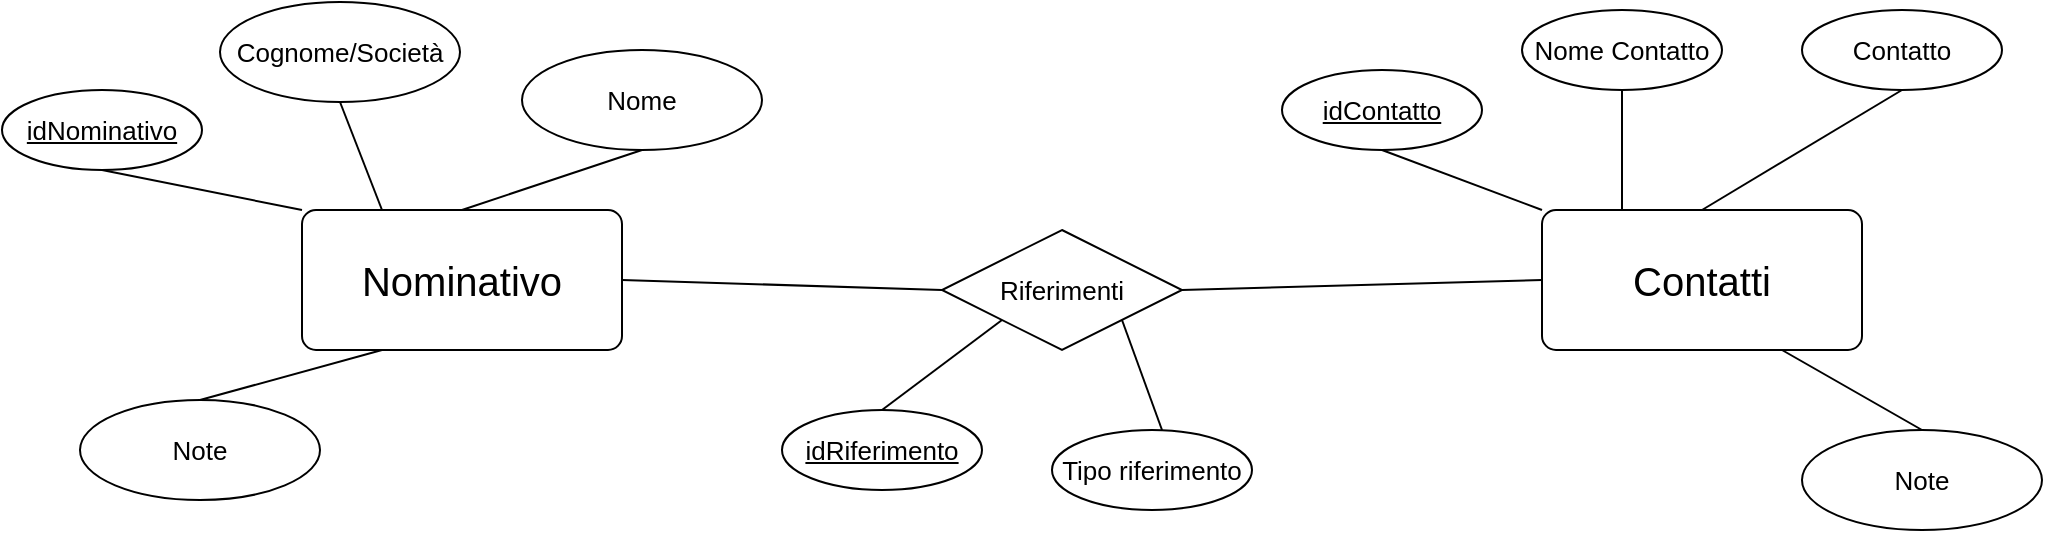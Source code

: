 <mxfile version="13.7.7" type="github">
  <diagram id="R2lEEEUBdFMjLlhIrx00" name="Page-1">
    <mxGraphModel dx="1577" dy="965" grid="1" gridSize="10" guides="1" tooltips="1" connect="1" arrows="1" fold="1" page="1" pageScale="1" pageWidth="1169" pageHeight="827" math="0" shadow="0" extFonts="Permanent Marker^https://fonts.googleapis.com/css?family=Permanent+Marker">
      <root>
        <mxCell id="0" />
        <mxCell id="1" parent="0" />
        <mxCell id="UYrq1aZwp3QHKqOVtOla-1" value="Nominativo" style="rounded=1;arcSize=10;whiteSpace=wrap;html=1;align=center;fontSize=20;" vertex="1" parent="1">
          <mxGeometry x="241" y="324" width="160" height="70" as="geometry" />
        </mxCell>
        <mxCell id="UYrq1aZwp3QHKqOVtOla-2" value="idNominativo" style="ellipse;whiteSpace=wrap;html=1;align=center;fontStyle=4;fontSize=13;" vertex="1" parent="1">
          <mxGeometry x="91" y="264" width="100" height="40" as="geometry" />
        </mxCell>
        <mxCell id="UYrq1aZwp3QHKqOVtOla-4" value="" style="endArrow=none;html=1;rounded=0;fontSize=13;exitX=0.5;exitY=1;exitDx=0;exitDy=0;entryX=0;entryY=0;entryDx=0;entryDy=0;" edge="1" parent="1" source="UYrq1aZwp3QHKqOVtOla-2" target="UYrq1aZwp3QHKqOVtOla-1">
          <mxGeometry relative="1" as="geometry">
            <mxPoint x="411" y="374" as="sourcePoint" />
            <mxPoint x="571" y="374" as="targetPoint" />
          </mxGeometry>
        </mxCell>
        <mxCell id="UYrq1aZwp3QHKqOVtOla-6" value="Cognome/Società" style="ellipse;whiteSpace=wrap;html=1;align=center;fontSize=13;" vertex="1" parent="1">
          <mxGeometry x="200" y="220" width="120" height="50" as="geometry" />
        </mxCell>
        <mxCell id="UYrq1aZwp3QHKqOVtOla-7" value="Nome" style="ellipse;whiteSpace=wrap;html=1;align=center;fontSize=13;" vertex="1" parent="1">
          <mxGeometry x="351" y="244" width="120" height="50" as="geometry" />
        </mxCell>
        <mxCell id="UYrq1aZwp3QHKqOVtOla-8" value="" style="endArrow=none;html=1;rounded=0;fontSize=13;exitX=0.5;exitY=1;exitDx=0;exitDy=0;entryX=0.25;entryY=0;entryDx=0;entryDy=0;" edge="1" parent="1" source="UYrq1aZwp3QHKqOVtOla-6" target="UYrq1aZwp3QHKqOVtOla-1">
          <mxGeometry relative="1" as="geometry">
            <mxPoint x="411" y="374" as="sourcePoint" />
            <mxPoint x="571" y="374" as="targetPoint" />
          </mxGeometry>
        </mxCell>
        <mxCell id="UYrq1aZwp3QHKqOVtOla-9" value="" style="endArrow=none;html=1;rounded=0;fontSize=13;exitX=0.5;exitY=1;exitDx=0;exitDy=0;entryX=0.5;entryY=0;entryDx=0;entryDy=0;" edge="1" parent="1" source="UYrq1aZwp3QHKqOVtOla-7" target="UYrq1aZwp3QHKqOVtOla-1">
          <mxGeometry relative="1" as="geometry">
            <mxPoint x="411" y="374" as="sourcePoint" />
            <mxPoint x="571" y="374" as="targetPoint" />
          </mxGeometry>
        </mxCell>
        <mxCell id="UYrq1aZwp3QHKqOVtOla-11" value="Contatti" style="rounded=1;arcSize=10;whiteSpace=wrap;html=1;align=center;fontSize=20;" vertex="1" parent="1">
          <mxGeometry x="861" y="324" width="160" height="70" as="geometry" />
        </mxCell>
        <mxCell id="UYrq1aZwp3QHKqOVtOla-12" value="Riferimenti" style="shape=rhombus;perimeter=rhombusPerimeter;whiteSpace=wrap;html=1;align=center;fontSize=13;" vertex="1" parent="1">
          <mxGeometry x="561" y="334" width="120" height="60" as="geometry" />
        </mxCell>
        <mxCell id="UYrq1aZwp3QHKqOVtOla-15" value="idContatto" style="ellipse;whiteSpace=wrap;html=1;align=center;fontStyle=4;fontSize=13;" vertex="1" parent="1">
          <mxGeometry x="731" y="254" width="100" height="40" as="geometry" />
        </mxCell>
        <mxCell id="UYrq1aZwp3QHKqOVtOla-16" value="Tipo riferimento" style="ellipse;whiteSpace=wrap;html=1;align=center;fontSize=13;" vertex="1" parent="1">
          <mxGeometry x="616" y="434" width="100" height="40" as="geometry" />
        </mxCell>
        <mxCell id="UYrq1aZwp3QHKqOVtOla-17" value="" style="endArrow=none;html=1;rounded=0;fontSize=13;exitX=1;exitY=1;exitDx=0;exitDy=0;" edge="1" parent="1" source="UYrq1aZwp3QHKqOVtOla-12">
          <mxGeometry relative="1" as="geometry">
            <mxPoint x="441" y="454" as="sourcePoint" />
            <mxPoint x="671" y="434" as="targetPoint" />
          </mxGeometry>
        </mxCell>
        <mxCell id="UYrq1aZwp3QHKqOVtOla-18" value="" style="endArrow=none;html=1;rounded=0;fontSize=13;exitX=0.5;exitY=1;exitDx=0;exitDy=0;entryX=0;entryY=0;entryDx=0;entryDy=0;" edge="1" parent="1" source="UYrq1aZwp3QHKqOVtOla-15" target="UYrq1aZwp3QHKqOVtOla-11">
          <mxGeometry relative="1" as="geometry">
            <mxPoint x="441" y="454" as="sourcePoint" />
            <mxPoint x="601" y="454" as="targetPoint" />
          </mxGeometry>
        </mxCell>
        <mxCell id="UYrq1aZwp3QHKqOVtOla-19" value="Nome Contatto" style="ellipse;whiteSpace=wrap;html=1;align=center;fontSize=13;" vertex="1" parent="1">
          <mxGeometry x="851" y="224" width="100" height="40" as="geometry" />
        </mxCell>
        <mxCell id="UYrq1aZwp3QHKqOVtOla-20" value="" style="endArrow=none;html=1;rounded=0;fontSize=13;exitX=0.5;exitY=1;exitDx=0;exitDy=0;entryX=0.25;entryY=0;entryDx=0;entryDy=0;" edge="1" parent="1" source="UYrq1aZwp3QHKqOVtOla-19" target="UYrq1aZwp3QHKqOVtOla-11">
          <mxGeometry relative="1" as="geometry">
            <mxPoint x="441" y="454" as="sourcePoint" />
            <mxPoint x="601" y="454" as="targetPoint" />
          </mxGeometry>
        </mxCell>
        <mxCell id="UYrq1aZwp3QHKqOVtOla-21" value="Contatto" style="ellipse;whiteSpace=wrap;html=1;align=center;fontSize=13;" vertex="1" parent="1">
          <mxGeometry x="991" y="224" width="100" height="40" as="geometry" />
        </mxCell>
        <mxCell id="UYrq1aZwp3QHKqOVtOla-22" value="" style="endArrow=none;html=1;rounded=0;fontSize=13;entryX=0.5;entryY=1;entryDx=0;entryDy=0;exitX=0.5;exitY=0;exitDx=0;exitDy=0;" edge="1" parent="1" source="UYrq1aZwp3QHKqOVtOla-11" target="UYrq1aZwp3QHKqOVtOla-21">
          <mxGeometry relative="1" as="geometry">
            <mxPoint x="441" y="454" as="sourcePoint" />
            <mxPoint x="601" y="454" as="targetPoint" />
          </mxGeometry>
        </mxCell>
        <mxCell id="UYrq1aZwp3QHKqOVtOla-23" value="idRiferimento" style="ellipse;whiteSpace=wrap;html=1;align=center;fontStyle=4;fontSize=13;" vertex="1" parent="1">
          <mxGeometry x="481" y="424" width="100" height="40" as="geometry" />
        </mxCell>
        <mxCell id="UYrq1aZwp3QHKqOVtOla-24" value="" style="endArrow=none;html=1;rounded=0;fontSize=13;exitX=0;exitY=1;exitDx=0;exitDy=0;entryX=0.5;entryY=0;entryDx=0;entryDy=0;" edge="1" parent="1" source="UYrq1aZwp3QHKqOVtOla-12" target="UYrq1aZwp3QHKqOVtOla-23">
          <mxGeometry relative="1" as="geometry">
            <mxPoint x="441" y="454" as="sourcePoint" />
            <mxPoint x="601" y="454" as="targetPoint" />
          </mxGeometry>
        </mxCell>
        <mxCell id="UYrq1aZwp3QHKqOVtOla-25" value="" style="endArrow=none;html=1;rounded=0;fontSize=13;exitX=1;exitY=0.5;exitDx=0;exitDy=0;entryX=0;entryY=0.5;entryDx=0;entryDy=0;" edge="1" parent="1" source="UYrq1aZwp3QHKqOVtOla-1" target="UYrq1aZwp3QHKqOVtOla-12">
          <mxGeometry relative="1" as="geometry">
            <mxPoint x="441" y="454" as="sourcePoint" />
            <mxPoint x="601" y="454" as="targetPoint" />
          </mxGeometry>
        </mxCell>
        <mxCell id="UYrq1aZwp3QHKqOVtOla-27" value="" style="endArrow=none;html=1;rounded=0;fontSize=13;exitX=1;exitY=0.5;exitDx=0;exitDy=0;entryX=0;entryY=0.5;entryDx=0;entryDy=0;" edge="1" parent="1" source="UYrq1aZwp3QHKqOVtOla-12" target="UYrq1aZwp3QHKqOVtOla-11">
          <mxGeometry relative="1" as="geometry">
            <mxPoint x="441" y="454" as="sourcePoint" />
            <mxPoint x="601" y="454" as="targetPoint" />
          </mxGeometry>
        </mxCell>
        <mxCell id="UYrq1aZwp3QHKqOVtOla-28" value="Note" style="ellipse;whiteSpace=wrap;html=1;align=center;fontSize=13;" vertex="1" parent="1">
          <mxGeometry x="130" y="419" width="120" height="50" as="geometry" />
        </mxCell>
        <mxCell id="UYrq1aZwp3QHKqOVtOla-29" value="" style="endArrow=none;html=1;rounded=0;fontSize=13;exitX=0.5;exitY=0;exitDx=0;exitDy=0;entryX=0.25;entryY=1;entryDx=0;entryDy=0;" edge="1" parent="1" source="UYrq1aZwp3QHKqOVtOla-28" target="UYrq1aZwp3QHKqOVtOla-1">
          <mxGeometry relative="1" as="geometry">
            <mxPoint x="410" y="400" as="sourcePoint" />
            <mxPoint x="570" y="400" as="targetPoint" />
          </mxGeometry>
        </mxCell>
        <mxCell id="UYrq1aZwp3QHKqOVtOla-30" value="Note" style="ellipse;whiteSpace=wrap;html=1;align=center;fontSize=13;" vertex="1" parent="1">
          <mxGeometry x="991" y="434" width="120" height="50" as="geometry" />
        </mxCell>
        <mxCell id="UYrq1aZwp3QHKqOVtOla-31" value="" style="endArrow=none;html=1;rounded=0;fontSize=13;entryX=0.5;entryY=0;entryDx=0;entryDy=0;exitX=0.75;exitY=1;exitDx=0;exitDy=0;" edge="1" parent="1" source="UYrq1aZwp3QHKqOVtOla-11" target="UYrq1aZwp3QHKqOVtOla-30">
          <mxGeometry relative="1" as="geometry">
            <mxPoint x="410" y="400" as="sourcePoint" />
            <mxPoint x="570" y="400" as="targetPoint" />
          </mxGeometry>
        </mxCell>
      </root>
    </mxGraphModel>
  </diagram>
</mxfile>
